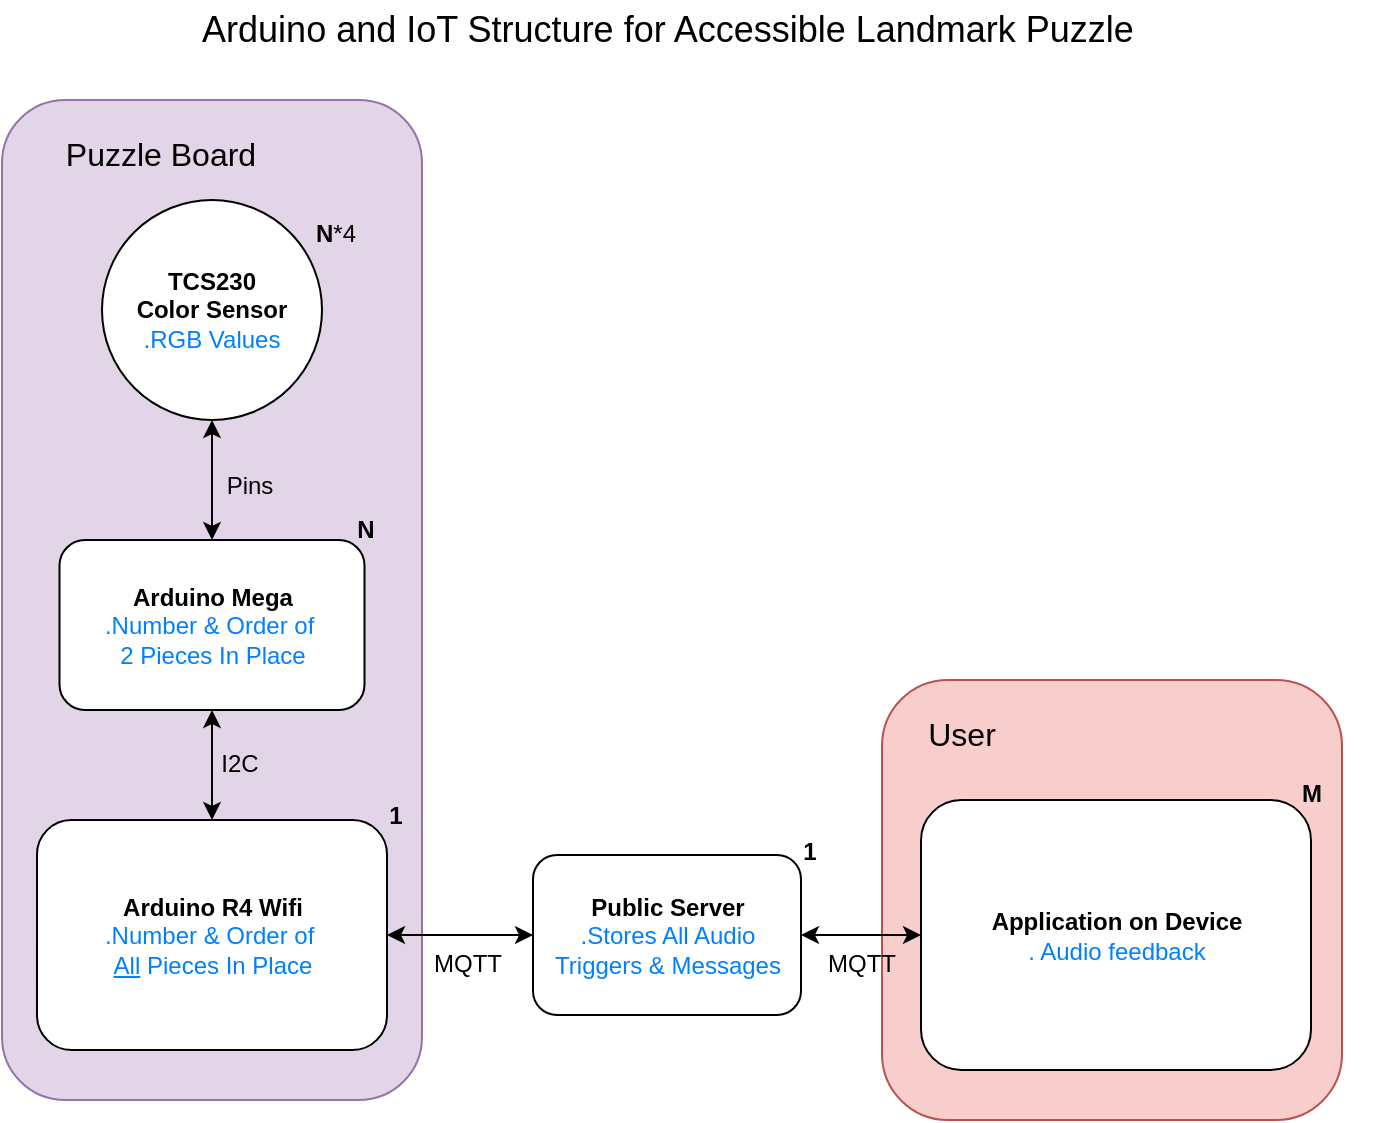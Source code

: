 <mxfile version="24.9.1">
  <diagram name="Page-1" id="20N658yY8fbwZSB6Hrlq">
    <mxGraphModel dx="1363" dy="1926" grid="1" gridSize="10" guides="1" tooltips="1" connect="1" arrows="1" fold="1" page="1" pageScale="1" pageWidth="850" pageHeight="1100" math="0" shadow="0">
      <root>
        <mxCell id="0" />
        <mxCell id="1" parent="0" />
        <mxCell id="xEODFy7CfJzZ5YFeoxt3-24" value="" style="rounded=1;whiteSpace=wrap;html=1;fillColor=#f8cecc;strokeColor=#b85450;" vertex="1" parent="1">
          <mxGeometry x="540" y="310" width="230" height="220" as="geometry" />
        </mxCell>
        <mxCell id="xEODFy7CfJzZ5YFeoxt3-22" value="" style="rounded=1;whiteSpace=wrap;html=1;fillColor=#e1d5e7;strokeColor=#9673a6;" vertex="1" parent="1">
          <mxGeometry x="100" y="20" width="210" height="500" as="geometry" />
        </mxCell>
        <mxCell id="xEODFy7CfJzZ5YFeoxt3-1" value="&lt;div&gt;&lt;b&gt;TCS230&lt;/b&gt;&lt;/div&gt;&lt;div&gt;&lt;b&gt;Color Sensor&lt;/b&gt;&lt;/div&gt;&lt;div&gt;&lt;font color=&quot;#007fff&quot;&gt;.RGB Values&lt;/font&gt;&lt;br&gt;&lt;/div&gt;" style="ellipse;whiteSpace=wrap;html=1;aspect=fixed;" vertex="1" parent="1">
          <mxGeometry x="150" y="70" width="110" height="110" as="geometry" />
        </mxCell>
        <mxCell id="xEODFy7CfJzZ5YFeoxt3-2" value="&lt;b&gt;N&lt;/b&gt;*4" style="text;html=1;align=center;verticalAlign=middle;whiteSpace=wrap;rounded=0;" vertex="1" parent="1">
          <mxGeometry x="227" y="62" width="80" height="50" as="geometry" />
        </mxCell>
        <mxCell id="xEODFy7CfJzZ5YFeoxt3-3" value="&lt;div&gt;&lt;b&gt;Arduino Mega&lt;/b&gt;&lt;/div&gt;&lt;div&gt;&lt;font color=&quot;#007fff&quot;&gt;.Number &amp;amp; Order of&amp;nbsp;&lt;/font&gt;&lt;/div&gt;&lt;div&gt;&lt;font color=&quot;#007fff&quot;&gt;2 Pieces In Place&lt;/font&gt;&lt;br&gt;&lt;/div&gt;" style="rounded=1;whiteSpace=wrap;html=1;" vertex="1" parent="1">
          <mxGeometry x="128.75" y="240" width="152.5" height="85" as="geometry" />
        </mxCell>
        <mxCell id="xEODFy7CfJzZ5YFeoxt3-4" value="" style="endArrow=classic;startArrow=classic;html=1;rounded=0;entryX=0.5;entryY=1;entryDx=0;entryDy=0;" edge="1" parent="1" source="xEODFy7CfJzZ5YFeoxt3-3" target="xEODFy7CfJzZ5YFeoxt3-1">
          <mxGeometry width="50" height="50" relative="1" as="geometry">
            <mxPoint x="430" y="340" as="sourcePoint" />
            <mxPoint x="480" y="290" as="targetPoint" />
          </mxGeometry>
        </mxCell>
        <mxCell id="xEODFy7CfJzZ5YFeoxt3-6" value="&lt;b&gt;N&lt;/b&gt;" style="text;html=1;align=center;verticalAlign=middle;whiteSpace=wrap;rounded=0;" vertex="1" parent="1">
          <mxGeometry x="252" y="220" width="60" height="30" as="geometry" />
        </mxCell>
        <mxCell id="xEODFy7CfJzZ5YFeoxt3-7" value="" style="endArrow=classic;startArrow=classic;html=1;rounded=0;entryX=0.5;entryY=0;entryDx=0;entryDy=0;exitX=0.5;exitY=1;exitDx=0;exitDy=0;" edge="1" parent="1" source="xEODFy7CfJzZ5YFeoxt3-3" target="xEODFy7CfJzZ5YFeoxt3-8">
          <mxGeometry width="50" height="50" relative="1" as="geometry">
            <mxPoint x="330" y="350" as="sourcePoint" />
            <mxPoint x="380" y="300" as="targetPoint" />
          </mxGeometry>
        </mxCell>
        <mxCell id="xEODFy7CfJzZ5YFeoxt3-8" value="&lt;div&gt;&lt;b&gt;Arduino R4 Wifi&lt;/b&gt;&lt;/div&gt;&lt;div&gt;&lt;div&gt;&lt;font color=&quot;#007fff&quot;&gt;.Number &amp;amp; Order of&amp;nbsp;&lt;/font&gt;&lt;/div&gt;&lt;font color=&quot;#007fff&quot;&gt;&lt;u&gt;All&lt;/u&gt; Pieces In Place&lt;/font&gt;&lt;/div&gt;" style="rounded=1;whiteSpace=wrap;html=1;" vertex="1" parent="1">
          <mxGeometry x="117.5" y="380" width="175" height="115" as="geometry" />
        </mxCell>
        <mxCell id="xEODFy7CfJzZ5YFeoxt3-9" value="&lt;b&gt;1&lt;/b&gt;" style="text;html=1;align=center;verticalAlign=middle;whiteSpace=wrap;rounded=0;" vertex="1" parent="1">
          <mxGeometry x="267" y="363" width="60" height="30" as="geometry" />
        </mxCell>
        <mxCell id="xEODFy7CfJzZ5YFeoxt3-10" value="I2C" style="text;html=1;align=center;verticalAlign=middle;whiteSpace=wrap;rounded=0;" vertex="1" parent="1">
          <mxGeometry x="189" y="337" width="60" height="30" as="geometry" />
        </mxCell>
        <mxCell id="xEODFy7CfJzZ5YFeoxt3-12" value="Pins" style="text;html=1;align=center;verticalAlign=middle;whiteSpace=wrap;rounded=0;rotation=0;" vertex="1" parent="1">
          <mxGeometry x="194" y="198" width="60" height="30" as="geometry" />
        </mxCell>
        <mxCell id="xEODFy7CfJzZ5YFeoxt3-13" value="" style="endArrow=classic;startArrow=classic;html=1;rounded=0;entryX=1;entryY=0.5;entryDx=0;entryDy=0;exitX=0;exitY=0.5;exitDx=0;exitDy=0;" edge="1" parent="1" source="xEODFy7CfJzZ5YFeoxt3-14" target="xEODFy7CfJzZ5YFeoxt3-8">
          <mxGeometry width="50" height="50" relative="1" as="geometry">
            <mxPoint x="433" y="400" as="sourcePoint" />
            <mxPoint x="410" y="330" as="targetPoint" />
          </mxGeometry>
        </mxCell>
        <mxCell id="xEODFy7CfJzZ5YFeoxt3-14" value="&lt;div&gt;&lt;b&gt;Public Server&lt;/b&gt;&lt;/div&gt;&lt;div&gt;&lt;font color=&quot;#007fff&quot;&gt;.Stores All Audio Triggers &amp;amp; Messages&lt;/font&gt;&lt;br&gt;&lt;/div&gt;" style="rounded=1;whiteSpace=wrap;html=1;" vertex="1" parent="1">
          <mxGeometry x="365.5" y="397.5" width="134" height="80" as="geometry" />
        </mxCell>
        <mxCell id="xEODFy7CfJzZ5YFeoxt3-15" value="&lt;b&gt;1&lt;/b&gt;" style="text;html=1;align=center;verticalAlign=middle;whiteSpace=wrap;rounded=0;" vertex="1" parent="1">
          <mxGeometry x="474" y="381" width="60" height="30" as="geometry" />
        </mxCell>
        <mxCell id="xEODFy7CfJzZ5YFeoxt3-16" value="MQTT" style="text;html=1;align=center;verticalAlign=middle;whiteSpace=wrap;rounded=0;rotation=0;" vertex="1" parent="1">
          <mxGeometry x="302.5" y="437" width="60" height="30" as="geometry" />
        </mxCell>
        <mxCell id="xEODFy7CfJzZ5YFeoxt3-17" value="&lt;div&gt;&lt;b&gt;Application on Device&lt;/b&gt;&lt;/div&gt;&lt;div&gt;&lt;font color=&quot;#007fff&quot;&gt;. Audio feedback&lt;/font&gt;&lt;br&gt;&lt;/div&gt;" style="rounded=1;whiteSpace=wrap;html=1;" vertex="1" parent="1">
          <mxGeometry x="559.5" y="370" width="195" height="135" as="geometry" />
        </mxCell>
        <mxCell id="xEODFy7CfJzZ5YFeoxt3-18" value="&lt;b&gt;M&lt;/b&gt;" style="text;html=1;align=center;verticalAlign=middle;whiteSpace=wrap;rounded=0;" vertex="1" parent="1">
          <mxGeometry x="725" y="352" width="60" height="30" as="geometry" />
        </mxCell>
        <mxCell id="xEODFy7CfJzZ5YFeoxt3-19" value="MQTT" style="text;html=1;align=center;verticalAlign=middle;whiteSpace=wrap;rounded=0;rotation=0;" vertex="1" parent="1">
          <mxGeometry x="499.5" y="437" width="60" height="30" as="geometry" />
        </mxCell>
        <mxCell id="xEODFy7CfJzZ5YFeoxt3-20" value="" style="endArrow=classic;startArrow=classic;html=1;rounded=0;entryX=1;entryY=0.5;entryDx=0;entryDy=0;exitX=0;exitY=0.5;exitDx=0;exitDy=0;" edge="1" parent="1" source="xEODFy7CfJzZ5YFeoxt3-17" target="xEODFy7CfJzZ5YFeoxt3-14">
          <mxGeometry width="50" height="50" relative="1" as="geometry">
            <mxPoint x="420" y="450" as="sourcePoint" />
            <mxPoint x="470" y="400" as="targetPoint" />
          </mxGeometry>
        </mxCell>
        <mxCell id="xEODFy7CfJzZ5YFeoxt3-25" value="User" style="text;html=1;align=center;verticalAlign=middle;whiteSpace=wrap;rounded=0;fontSize=16;" vertex="1" parent="1">
          <mxGeometry x="550" y="322" width="60" height="30" as="geometry" />
        </mxCell>
        <mxCell id="xEODFy7CfJzZ5YFeoxt3-26" value="Puzzle Board" style="text;html=1;align=center;verticalAlign=middle;whiteSpace=wrap;rounded=0;fontSize=16;" vertex="1" parent="1">
          <mxGeometry x="117.5" y="32" width="122.5" height="30" as="geometry" />
        </mxCell>
        <mxCell id="xEODFy7CfJzZ5YFeoxt3-28" value="&lt;font style=&quot;font-size: 18px;&quot;&gt;Arduino and IoT Structure for Accessible Landmark Puzzle &lt;/font&gt;" style="text;html=1;align=center;verticalAlign=middle;whiteSpace=wrap;rounded=0;" vertex="1" parent="1">
          <mxGeometry x="179.5" y="-30" width="506" height="30" as="geometry" />
        </mxCell>
      </root>
    </mxGraphModel>
  </diagram>
</mxfile>
